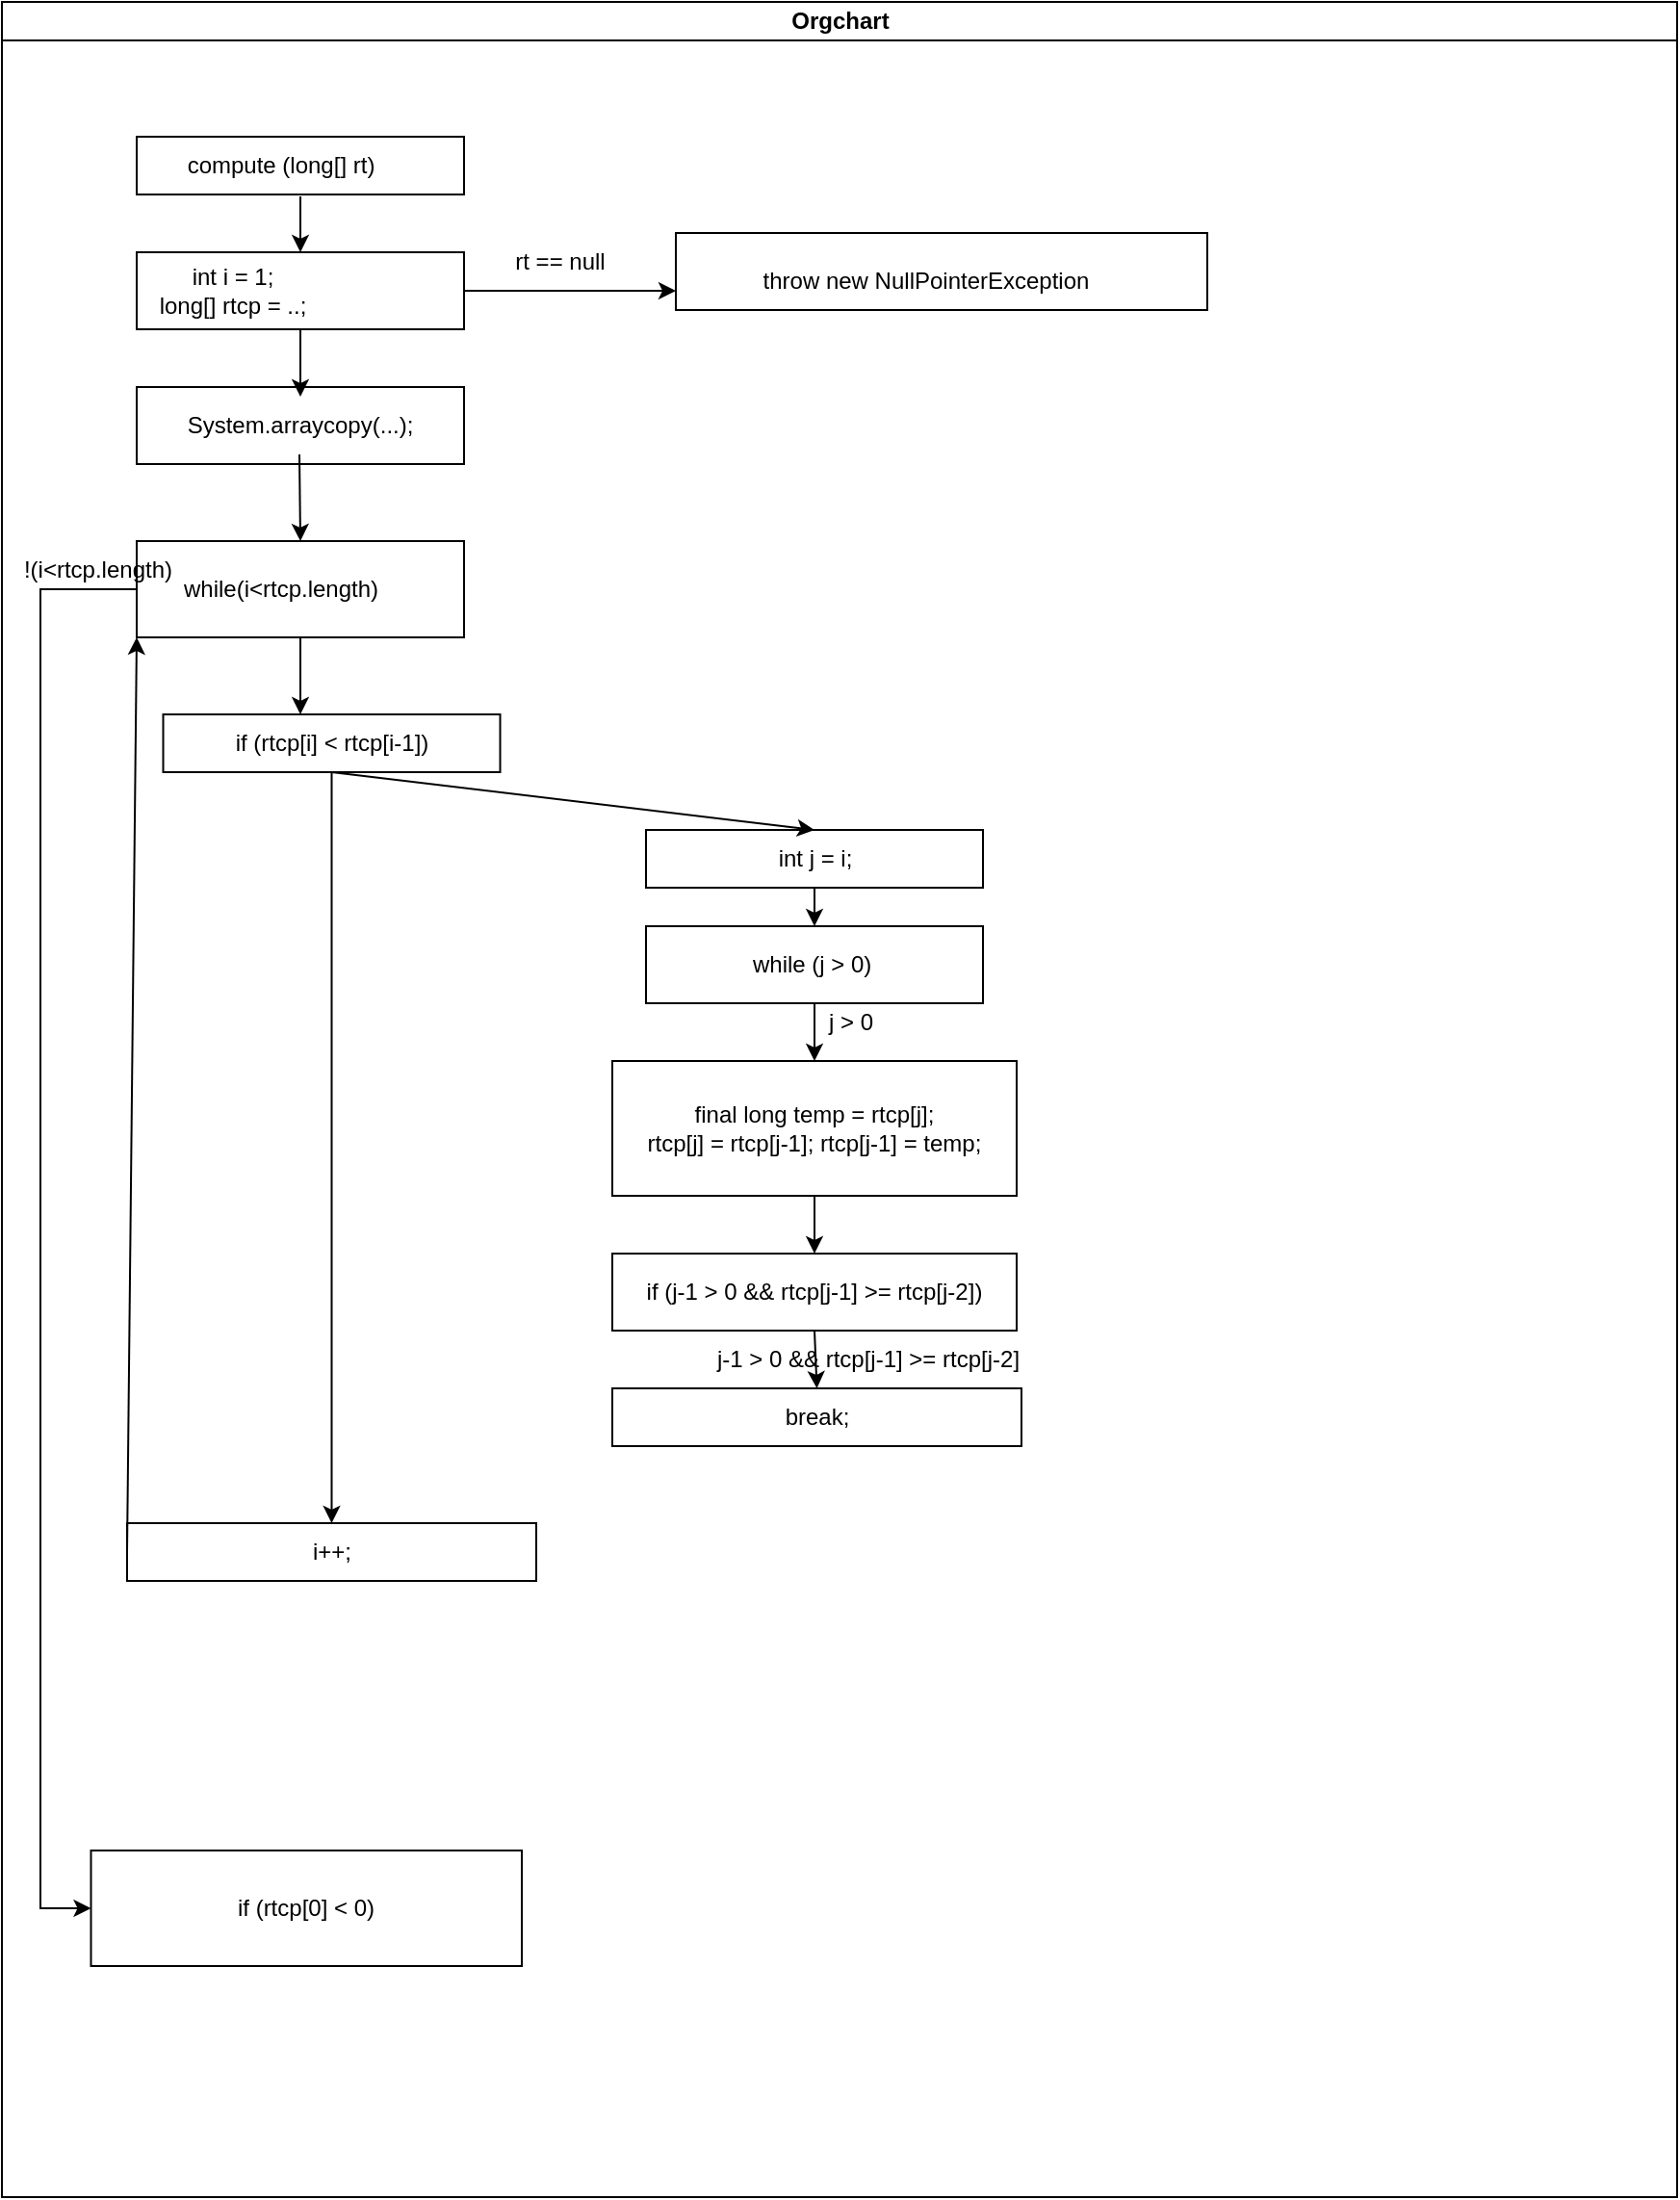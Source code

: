 <mxfile version="15.7.4" type="github">
  <diagram id="prtHgNgQTEPvFCAcTncT" name="Page-1">
    <mxGraphModel dx="663" dy="514" grid="1" gridSize="10" guides="1" tooltips="1" connect="1" arrows="1" fold="1" page="1" pageScale="1" pageWidth="827" pageHeight="1169" math="0" shadow="0">
      <root>
        <mxCell id="0" />
        <mxCell id="1" parent="0" />
        <mxCell id="dNxyNK7c78bLwvsdeMH5-11" value="Orgchart" style="swimlane;html=1;startSize=20;horizontal=1;containerType=tree;glass=0;" parent="1" vertex="1">
          <mxGeometry y="90" width="870" height="1140" as="geometry" />
        </mxCell>
        <mxCell id="Ei4LlekfJ-tynDcUSh8o-2" value="" style="rounded=0;whiteSpace=wrap;html=1;" parent="dNxyNK7c78bLwvsdeMH5-11" vertex="1">
          <mxGeometry x="70" y="70" width="170" height="30" as="geometry" />
        </mxCell>
        <mxCell id="Ei4LlekfJ-tynDcUSh8o-1" value="" style="rounded=0;whiteSpace=wrap;html=1;" parent="dNxyNK7c78bLwvsdeMH5-11" vertex="1">
          <mxGeometry x="70" y="130" width="170" height="40" as="geometry" />
        </mxCell>
        <mxCell id="Ei4LlekfJ-tynDcUSh8o-3" value="" style="rounded=0;whiteSpace=wrap;html=1;" parent="dNxyNK7c78bLwvsdeMH5-11" vertex="1">
          <mxGeometry x="70" y="200" width="170" height="40" as="geometry" />
        </mxCell>
        <mxCell id="Ei4LlekfJ-tynDcUSh8o-4" value="" style="rounded=0;whiteSpace=wrap;html=1;" parent="dNxyNK7c78bLwvsdeMH5-11" vertex="1">
          <mxGeometry x="350" y="120" width="276" height="40" as="geometry" />
        </mxCell>
        <mxCell id="Ei4LlekfJ-tynDcUSh8o-5" value="compute (long[] rt)" style="text;html=1;strokeColor=none;fillColor=none;align=center;verticalAlign=middle;whiteSpace=wrap;rounded=0;" parent="dNxyNK7c78bLwvsdeMH5-11" vertex="1">
          <mxGeometry x="90" y="70" width="110" height="30" as="geometry" />
        </mxCell>
        <mxCell id="Ei4LlekfJ-tynDcUSh8o-6" value="int i = 1;&lt;br&gt;long[] rtcp = ..;" style="text;html=1;strokeColor=none;fillColor=none;align=center;verticalAlign=middle;whiteSpace=wrap;rounded=0;" parent="dNxyNK7c78bLwvsdeMH5-11" vertex="1">
          <mxGeometry x="10" y="135" width="220" height="30" as="geometry" />
        </mxCell>
        <mxCell id="Ei4LlekfJ-tynDcUSh8o-7" value="System.arraycopy(...);" style="text;html=1;strokeColor=none;fillColor=none;align=center;verticalAlign=middle;whiteSpace=wrap;rounded=0;" parent="dNxyNK7c78bLwvsdeMH5-11" vertex="1">
          <mxGeometry x="125" y="205" width="60" height="30" as="geometry" />
        </mxCell>
        <mxCell id="Ei4LlekfJ-tynDcUSh8o-9" value="throw new NullPointerException" style="text;html=1;strokeColor=none;fillColor=none;align=center;verticalAlign=middle;whiteSpace=wrap;rounded=0;" parent="dNxyNK7c78bLwvsdeMH5-11" vertex="1">
          <mxGeometry x="360" y="130" width="240" height="30" as="geometry" />
        </mxCell>
        <mxCell id="Ei4LlekfJ-tynDcUSh8o-11" value="" style="endArrow=classic;html=1;rounded=0;entryX=0;entryY=0.75;entryDx=0;entryDy=0;" parent="dNxyNK7c78bLwvsdeMH5-11" target="Ei4LlekfJ-tynDcUSh8o-4" edge="1">
          <mxGeometry width="50" height="50" relative="1" as="geometry">
            <mxPoint x="240" y="150" as="sourcePoint" />
            <mxPoint x="350" y="200" as="targetPoint" />
            <Array as="points">
              <mxPoint x="270" y="150" />
            </Array>
          </mxGeometry>
        </mxCell>
        <mxCell id="Ei4LlekfJ-tynDcUSh8o-12" value="rt == null&lt;br&gt;" style="text;html=1;strokeColor=none;fillColor=none;align=center;verticalAlign=middle;whiteSpace=wrap;rounded=0;" parent="dNxyNK7c78bLwvsdeMH5-11" vertex="1">
          <mxGeometry x="260" y="120" width="60" height="30" as="geometry" />
        </mxCell>
        <mxCell id="Ei4LlekfJ-tynDcUSh8o-14" value="" style="endArrow=classic;html=1;rounded=0;exitX=0.5;exitY=1;exitDx=0;exitDy=0;" parent="dNxyNK7c78bLwvsdeMH5-11" source="Ei4LlekfJ-tynDcUSh8o-1" edge="1">
          <mxGeometry width="50" height="50" relative="1" as="geometry">
            <mxPoint x="155" y="110" as="sourcePoint" />
            <mxPoint x="155" y="205" as="targetPoint" />
          </mxGeometry>
        </mxCell>
        <mxCell id="Ei4LlekfJ-tynDcUSh8o-16" value="" style="endArrow=classic;html=1;rounded=0;exitX=0.591;exitY=1.033;exitDx=0;exitDy=0;exitPerimeter=0;" parent="dNxyNK7c78bLwvsdeMH5-11" source="Ei4LlekfJ-tynDcUSh8o-5" edge="1">
          <mxGeometry width="50" height="50" relative="1" as="geometry">
            <mxPoint x="165" y="160" as="sourcePoint" />
            <mxPoint x="155" y="130" as="targetPoint" />
            <Array as="points" />
          </mxGeometry>
        </mxCell>
        <mxCell id="Ei4LlekfJ-tynDcUSh8o-20" value="" style="rounded=0;whiteSpace=wrap;html=1;" parent="dNxyNK7c78bLwvsdeMH5-11" vertex="1">
          <mxGeometry x="70" y="280" width="170" height="50" as="geometry" />
        </mxCell>
        <mxCell id="Ei4LlekfJ-tynDcUSh8o-21" value="while(i&amp;lt;rtcp.length)" style="text;html=1;strokeColor=none;fillColor=none;align=center;verticalAlign=middle;whiteSpace=wrap;rounded=0;" parent="dNxyNK7c78bLwvsdeMH5-11" vertex="1">
          <mxGeometry x="115" y="290" width="60" height="30" as="geometry" />
        </mxCell>
        <mxCell id="Ei4LlekfJ-tynDcUSh8o-22" value="" style="endArrow=classic;html=1;rounded=0;entryX=0.5;entryY=0;entryDx=0;entryDy=0;" parent="dNxyNK7c78bLwvsdeMH5-11" target="Ei4LlekfJ-tynDcUSh8o-20" edge="1">
          <mxGeometry width="50" height="50" relative="1" as="geometry">
            <mxPoint x="154.5" y="235" as="sourcePoint" />
            <mxPoint x="155" y="270" as="targetPoint" />
          </mxGeometry>
        </mxCell>
        <mxCell id="Ei4LlekfJ-tynDcUSh8o-23" value="" style="endArrow=classic;html=1;rounded=0;exitX=0.5;exitY=1;exitDx=0;exitDy=0;" parent="dNxyNK7c78bLwvsdeMH5-11" source="Ei4LlekfJ-tynDcUSh8o-20" edge="1">
          <mxGeometry width="50" height="50" relative="1" as="geometry">
            <mxPoint x="154.5" y="350" as="sourcePoint" />
            <mxPoint x="155" y="370" as="targetPoint" />
          </mxGeometry>
        </mxCell>
        <mxCell id="Ei4LlekfJ-tynDcUSh8o-29" value="if (rtcp[i] &amp;lt; rtcp[i-1])" style="rounded=0;whiteSpace=wrap;html=1;" parent="dNxyNK7c78bLwvsdeMH5-11" vertex="1">
          <mxGeometry x="83.75" y="370" width="175" height="30" as="geometry" />
        </mxCell>
        <mxCell id="Ei4LlekfJ-tynDcUSh8o-30" value="int j = i;" style="rounded=0;whiteSpace=wrap;html=1;" parent="dNxyNK7c78bLwvsdeMH5-11" vertex="1">
          <mxGeometry x="334.5" y="430" width="175" height="30" as="geometry" />
        </mxCell>
        <mxCell id="Ei4LlekfJ-tynDcUSh8o-31" value="while (j &amp;gt; 0)&amp;nbsp;" style="rounded=0;whiteSpace=wrap;html=1;" parent="dNxyNK7c78bLwvsdeMH5-11" vertex="1">
          <mxGeometry x="334.5" y="480" width="175" height="40" as="geometry" />
        </mxCell>
        <mxCell id="Ei4LlekfJ-tynDcUSh8o-32" value="" style="endArrow=classic;html=1;rounded=0;exitX=0.5;exitY=1;exitDx=0;exitDy=0;entryX=0.5;entryY=0;entryDx=0;entryDy=0;" parent="dNxyNK7c78bLwvsdeMH5-11" source="Ei4LlekfJ-tynDcUSh8o-29" target="Ei4LlekfJ-tynDcUSh8o-30" edge="1">
          <mxGeometry width="50" height="50" relative="1" as="geometry">
            <mxPoint x="280" y="530" as="sourcePoint" />
            <mxPoint x="330" y="480" as="targetPoint" />
          </mxGeometry>
        </mxCell>
        <mxCell id="Ei4LlekfJ-tynDcUSh8o-33" value="" style="endArrow=classic;html=1;rounded=0;exitX=0.5;exitY=1;exitDx=0;exitDy=0;entryX=0.5;entryY=0;entryDx=0;entryDy=0;" parent="dNxyNK7c78bLwvsdeMH5-11" source="Ei4LlekfJ-tynDcUSh8o-30" target="Ei4LlekfJ-tynDcUSh8o-31" edge="1">
          <mxGeometry width="50" height="50" relative="1" as="geometry">
            <mxPoint x="280" y="650" as="sourcePoint" />
            <mxPoint x="330" y="600" as="targetPoint" />
          </mxGeometry>
        </mxCell>
        <mxCell id="Ei4LlekfJ-tynDcUSh8o-34" value="&lt;div&gt;final long temp = rtcp[j];&lt;/div&gt;&lt;div&gt;rtcp[j] = rtcp[j-1]; rtcp[j-1] = temp;&lt;/div&gt;" style="rounded=0;whiteSpace=wrap;html=1;" parent="dNxyNK7c78bLwvsdeMH5-11" vertex="1">
          <mxGeometry x="317" y="550" width="210" height="70" as="geometry" />
        </mxCell>
        <mxCell id="Ei4LlekfJ-tynDcUSh8o-35" value="" style="endArrow=classic;html=1;rounded=0;exitX=0.5;exitY=1;exitDx=0;exitDy=0;entryX=0.5;entryY=0;entryDx=0;entryDy=0;" parent="dNxyNK7c78bLwvsdeMH5-11" source="Ei4LlekfJ-tynDcUSh8o-31" target="Ei4LlekfJ-tynDcUSh8o-34" edge="1">
          <mxGeometry width="50" height="50" relative="1" as="geometry">
            <mxPoint x="280" y="630" as="sourcePoint" />
            <mxPoint x="330" y="580" as="targetPoint" />
          </mxGeometry>
        </mxCell>
        <mxCell id="Ei4LlekfJ-tynDcUSh8o-36" value="if (j-1 &amp;gt; 0 &amp;amp;&amp;amp; rtcp[j-1] &amp;gt;= rtcp[j-2])" style="rounded=0;whiteSpace=wrap;html=1;" parent="dNxyNK7c78bLwvsdeMH5-11" vertex="1">
          <mxGeometry x="317" y="650" width="210" height="40" as="geometry" />
        </mxCell>
        <mxCell id="3E3PEo-wfzcy8LnbCsbM-1" value="j &amp;gt; 0" style="text;html=1;strokeColor=none;fillColor=none;align=center;verticalAlign=middle;whiteSpace=wrap;rounded=0;" vertex="1" parent="dNxyNK7c78bLwvsdeMH5-11">
          <mxGeometry x="411" y="515" width="60" height="30" as="geometry" />
        </mxCell>
        <mxCell id="3E3PEo-wfzcy8LnbCsbM-3" value="break;" style="rounded=0;whiteSpace=wrap;html=1;" vertex="1" parent="dNxyNK7c78bLwvsdeMH5-11">
          <mxGeometry x="317" y="720" width="212.5" height="30" as="geometry" />
        </mxCell>
        <mxCell id="3E3PEo-wfzcy8LnbCsbM-4" value="i++;" style="rounded=0;whiteSpace=wrap;html=1;" vertex="1" parent="dNxyNK7c78bLwvsdeMH5-11">
          <mxGeometry x="65" y="790" width="212.5" height="30" as="geometry" />
        </mxCell>
        <mxCell id="3E3PEo-wfzcy8LnbCsbM-5" value="" style="endArrow=classic;html=1;rounded=0;exitX=0.5;exitY=1;exitDx=0;exitDy=0;entryX=0.5;entryY=0;entryDx=0;entryDy=0;" edge="1" parent="dNxyNK7c78bLwvsdeMH5-11" source="Ei4LlekfJ-tynDcUSh8o-29" target="3E3PEo-wfzcy8LnbCsbM-4">
          <mxGeometry width="50" height="50" relative="1" as="geometry">
            <mxPoint x="310" y="580" as="sourcePoint" />
            <mxPoint x="360" y="530" as="targetPoint" />
          </mxGeometry>
        </mxCell>
        <mxCell id="3E3PEo-wfzcy8LnbCsbM-6" value="" style="endArrow=classic;html=1;rounded=0;exitX=0.5;exitY=1;exitDx=0;exitDy=0;entryX=0.5;entryY=0;entryDx=0;entryDy=0;" edge="1" parent="dNxyNK7c78bLwvsdeMH5-11" source="Ei4LlekfJ-tynDcUSh8o-34" target="Ei4LlekfJ-tynDcUSh8o-36">
          <mxGeometry width="50" height="50" relative="1" as="geometry">
            <mxPoint x="310" y="620" as="sourcePoint" />
            <mxPoint x="360" y="570" as="targetPoint" />
          </mxGeometry>
        </mxCell>
        <mxCell id="3E3PEo-wfzcy8LnbCsbM-7" value="" style="endArrow=classic;html=1;rounded=0;exitX=0.5;exitY=1;exitDx=0;exitDy=0;entryX=0.5;entryY=0;entryDx=0;entryDy=0;" edge="1" parent="dNxyNK7c78bLwvsdeMH5-11" source="Ei4LlekfJ-tynDcUSh8o-36" target="3E3PEo-wfzcy8LnbCsbM-3">
          <mxGeometry width="50" height="50" relative="1" as="geometry">
            <mxPoint x="320" y="610" as="sourcePoint" />
            <mxPoint x="370" y="560" as="targetPoint" />
          </mxGeometry>
        </mxCell>
        <mxCell id="3E3PEo-wfzcy8LnbCsbM-8" value="j-1 &amp;gt; 0 &amp;amp;&amp;amp; rtcp[j-1] &amp;gt;= rtcp[j-2]" style="text;html=1;strokeColor=none;fillColor=none;align=center;verticalAlign=middle;whiteSpace=wrap;rounded=0;" vertex="1" parent="dNxyNK7c78bLwvsdeMH5-11">
          <mxGeometry x="330" y="690" width="240" height="30" as="geometry" />
        </mxCell>
        <mxCell id="3E3PEo-wfzcy8LnbCsbM-10" value="if (rtcp[0] &amp;lt; 0)" style="rounded=0;whiteSpace=wrap;html=1;" vertex="1" parent="dNxyNK7c78bLwvsdeMH5-11">
          <mxGeometry x="46.25" y="960" width="223.75" height="60" as="geometry" />
        </mxCell>
        <mxCell id="3E3PEo-wfzcy8LnbCsbM-9" value="" style="endArrow=classic;html=1;rounded=0;exitX=0;exitY=0.5;exitDx=0;exitDy=0;entryX=0;entryY=0.5;entryDx=0;entryDy=0;" edge="1" parent="dNxyNK7c78bLwvsdeMH5-11" source="Ei4LlekfJ-tynDcUSh8o-20" target="3E3PEo-wfzcy8LnbCsbM-10">
          <mxGeometry width="50" height="50" relative="1" as="geometry">
            <mxPoint x="310" y="410" as="sourcePoint" />
            <mxPoint x="360" y="360" as="targetPoint" />
            <Array as="points">
              <mxPoint x="20" y="305" />
              <mxPoint x="20" y="630" />
              <mxPoint x="20" y="850" />
              <mxPoint x="20" y="990" />
            </Array>
          </mxGeometry>
        </mxCell>
        <mxCell id="3E3PEo-wfzcy8LnbCsbM-11" value="" style="endArrow=classic;html=1;rounded=0;exitX=0;exitY=0.5;exitDx=0;exitDy=0;entryX=0;entryY=1;entryDx=0;entryDy=0;" edge="1" parent="dNxyNK7c78bLwvsdeMH5-11" source="3E3PEo-wfzcy8LnbCsbM-4" target="Ei4LlekfJ-tynDcUSh8o-20">
          <mxGeometry width="50" height="50" relative="1" as="geometry">
            <mxPoint x="340" y="760" as="sourcePoint" />
            <mxPoint x="390" y="710" as="targetPoint" />
          </mxGeometry>
        </mxCell>
        <mxCell id="3E3PEo-wfzcy8LnbCsbM-12" value="!(i&amp;lt;rtcp.length)" style="text;html=1;strokeColor=none;fillColor=none;align=center;verticalAlign=middle;whiteSpace=wrap;rounded=0;" vertex="1" parent="dNxyNK7c78bLwvsdeMH5-11">
          <mxGeometry x="10" y="280" width="80" height="30" as="geometry" />
        </mxCell>
      </root>
    </mxGraphModel>
  </diagram>
</mxfile>
